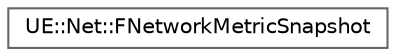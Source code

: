 digraph "Graphical Class Hierarchy"
{
 // INTERACTIVE_SVG=YES
 // LATEX_PDF_SIZE
  bgcolor="transparent";
  edge [fontname=Helvetica,fontsize=10,labelfontname=Helvetica,labelfontsize=10];
  node [fontname=Helvetica,fontsize=10,shape=box,height=0.2,width=0.4];
  rankdir="LR";
  Node0 [id="Node000000",label="UE::Net::FNetworkMetricSnapshot",height=0.2,width=0.4,color="grey40", fillcolor="white", style="filled",URL="$da/dff/structUE_1_1Net_1_1FNetworkMetricSnapshot.html",tooltip=" "];
}
